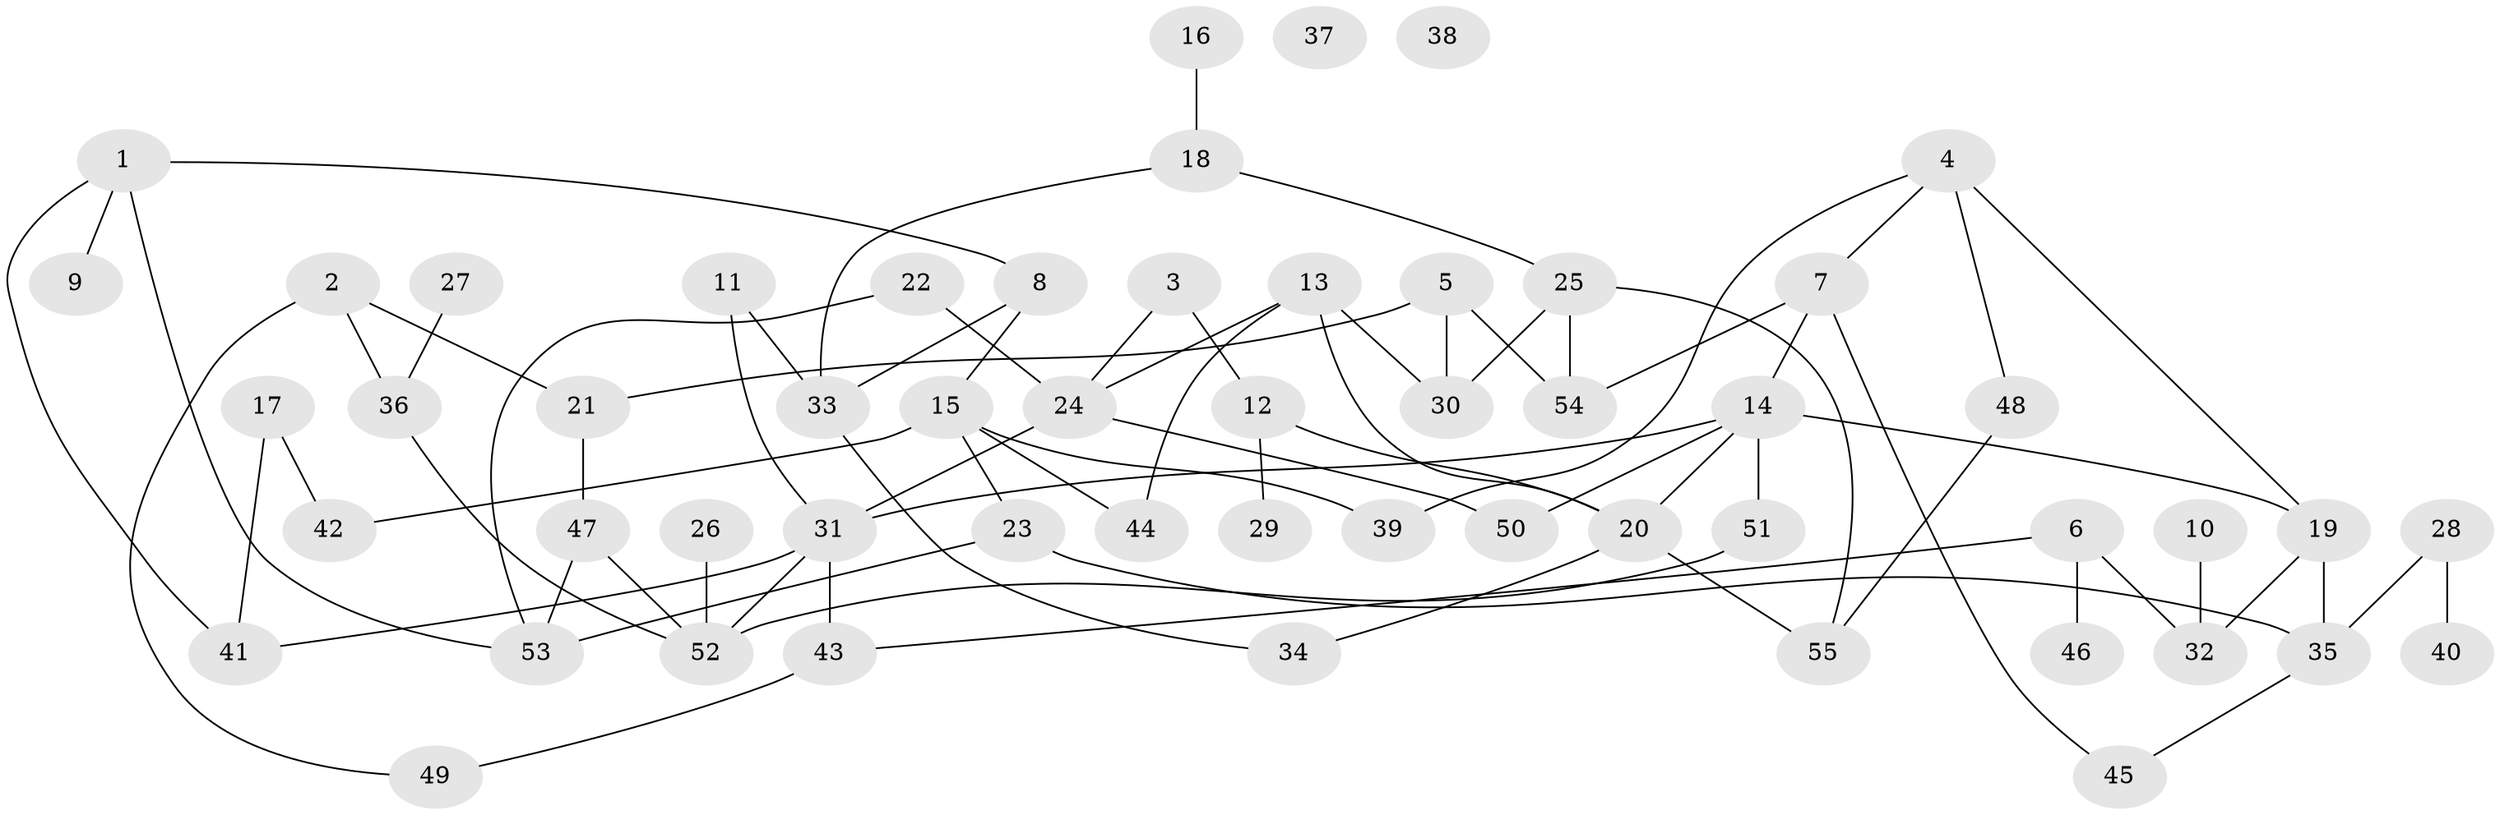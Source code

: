 // Generated by graph-tools (version 1.1) at 2025/39/03/09/25 04:39:52]
// undirected, 55 vertices, 76 edges
graph export_dot {
graph [start="1"]
  node [color=gray90,style=filled];
  1;
  2;
  3;
  4;
  5;
  6;
  7;
  8;
  9;
  10;
  11;
  12;
  13;
  14;
  15;
  16;
  17;
  18;
  19;
  20;
  21;
  22;
  23;
  24;
  25;
  26;
  27;
  28;
  29;
  30;
  31;
  32;
  33;
  34;
  35;
  36;
  37;
  38;
  39;
  40;
  41;
  42;
  43;
  44;
  45;
  46;
  47;
  48;
  49;
  50;
  51;
  52;
  53;
  54;
  55;
  1 -- 8;
  1 -- 9;
  1 -- 41;
  1 -- 53;
  2 -- 21;
  2 -- 36;
  2 -- 49;
  3 -- 12;
  3 -- 24;
  4 -- 7;
  4 -- 19;
  4 -- 39;
  4 -- 48;
  5 -- 21;
  5 -- 30;
  5 -- 54;
  6 -- 32;
  6 -- 43;
  6 -- 46;
  7 -- 14;
  7 -- 45;
  7 -- 54;
  8 -- 15;
  8 -- 33;
  10 -- 32;
  11 -- 31;
  11 -- 33;
  12 -- 20;
  12 -- 29;
  13 -- 20;
  13 -- 24;
  13 -- 30;
  13 -- 44;
  14 -- 19;
  14 -- 20;
  14 -- 31;
  14 -- 50;
  14 -- 51;
  15 -- 23;
  15 -- 39;
  15 -- 42;
  15 -- 44;
  16 -- 18;
  17 -- 41;
  17 -- 42;
  18 -- 25;
  18 -- 33;
  19 -- 32;
  19 -- 35;
  20 -- 34;
  20 -- 55;
  21 -- 47;
  22 -- 24;
  22 -- 53;
  23 -- 35;
  23 -- 53;
  24 -- 31;
  24 -- 50;
  25 -- 30;
  25 -- 54;
  25 -- 55;
  26 -- 52;
  27 -- 36;
  28 -- 35;
  28 -- 40;
  31 -- 41;
  31 -- 43;
  31 -- 52;
  33 -- 34;
  35 -- 45;
  36 -- 52;
  43 -- 49;
  47 -- 52;
  47 -- 53;
  48 -- 55;
  51 -- 52;
}
